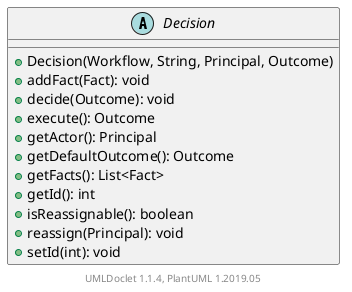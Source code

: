 @startuml

    abstract class Decision [[Decision.html]] {
        +Decision(Workflow, String, Principal, Outcome)
        +addFact(Fact): void
        +decide(Outcome): void
        +execute(): Outcome
        +getActor(): Principal
        +getDefaultOutcome(): Outcome
        +getFacts(): List<Fact>
        +getId(): int
        +isReassignable(): boolean
        +reassign(Principal): void
        +setId(int): void
    }


    center footer UMLDoclet 1.1.4, PlantUML 1.2019.05
@enduml

